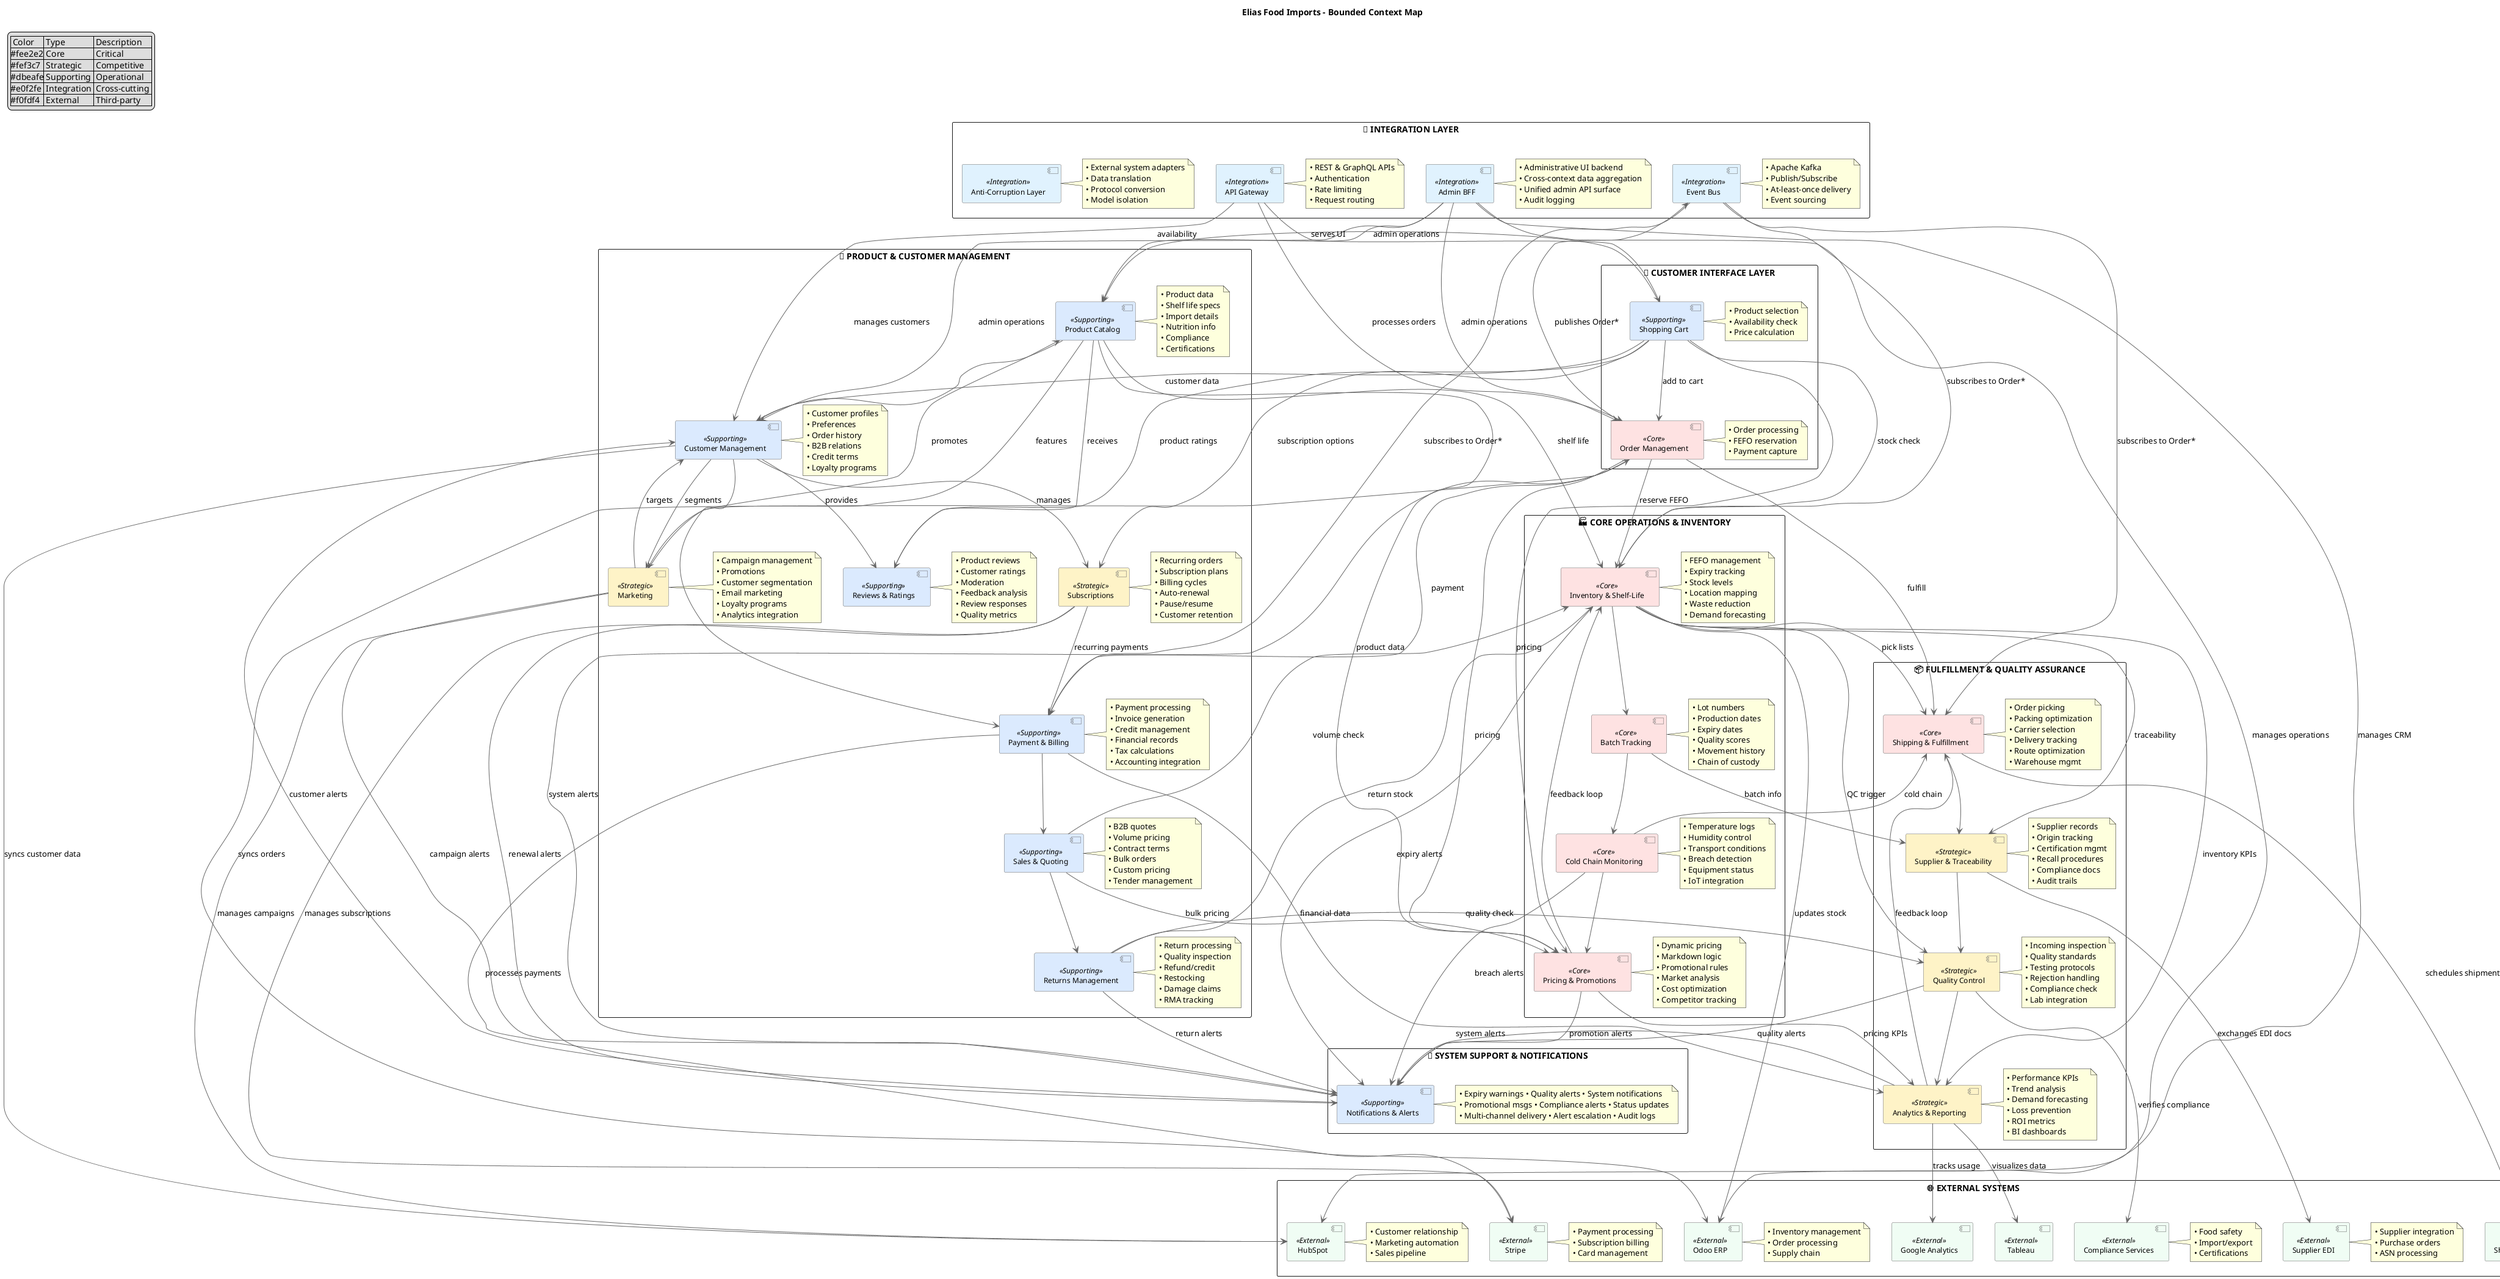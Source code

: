 @startuml efi_context_map

' Simplified diagram using basic components
skinparam component {
    BackgroundColor #dbeafe
    BackgroundColor<<Core>> #fee2e2
    BackgroundColor<<Strategic>> #fef3c7
    BackgroundColor<<Integration>> #e0f2fe
    BackgroundColor<<External>> #f0fdf4
    ArrowColor #666666
    BorderColor #666666
    FontSize 12
}

title Elias Food Imports - Bounded Context Map

legend top left
  | Color | Type | Description |
  |#fee2e2| Core | Critical |
  |#fef3c7| Strategic | Competitive |
  |#dbeafe| Supporting | Operational |
  |#e0f2fe| Integration | Cross-cutting |
  |#f0fdf4| External | Third-party |
endlegend

' Define components
rectangle "🛒 CUSTOMER INTERFACE LAYER" {
  [Shopping Cart] as ShoppingCart <<Supporting>>
  note right of ShoppingCart
    • Product selection
    • Availability check
    • Price calculation
  end note

  [Order Management] as OrderMgmt <<Core>>
  note right of OrderMgmt
    • Order processing
    • FEFO reservation
    • Payment capture
  end note
}


rectangle "👥 PRODUCT & CUSTOMER MANAGEMENT" as ProductCustomerMgmt {
  [Product Catalog] as ProductCatalog <<Supporting>>
    note right of ProductCatalog
        • Product data
        • Shelf life specs
        • Import details
        • Nutrition info
        • Compliance
        • Certifications
    end note

    [Customer Management] as CustomerMgmt <<Supporting>>
    note right of CustomerMgmt
        • Customer profiles
        • Preferences
        • Order history
        • B2B relations
        • Credit terms
        • Loyalty programs
    end note

    [Payment & Billing] as PaymentBilling <<Supporting>>
    note right of PaymentBilling
        • Payment processing
        • Invoice generation
        • Credit management
        • Financial records
        • Tax calculations
        • Accounting integration
    end note

    [Sales & Quoting] as SalesQuoting <<Supporting>>
    note right of SalesQuoting
        • B2B quotes
        • Volume pricing
        • Contract terms
        • Bulk orders
        • Custom pricing
        • Tender management
    end note

    [Returns Management] as ReturnsMgmt <<Supporting>>
    note right of ReturnsMgmt
        • Return processing
        • Quality inspection
        • Refund/credit
        • Restocking
        • Damage claims
        • RMA tracking
    end note
    
    [Subscriptions] as Subscriptions <<Strategic>>
    note right of Subscriptions
        • Recurring orders
        • Subscription plans
        • Billing cycles
        • Auto-renewal
        • Pause/resume
        • Customer retention
    end note
    
    [Reviews & Ratings] as Reviews <<Supporting>>
    note right of Reviews
        • Product reviews
        • Customer ratings
        • Moderation
        • Feedback analysis
        • Review responses
        • Quality metrics
    end note
    
    [Marketing] as Marketing <<Strategic>>
    note right of Marketing
        • Campaign management
        • Promotions
        • Customer segmentation
        • Email marketing
        • Loyalty programs
        • Analytics integration
    end note
}


rectangle "🏭 CORE OPERATIONS & INVENTORY" as CoreOperations {
  [Inventory & Shelf-Life] as InventoryShelfLife <<Core>>
    note right of InventoryShelfLife
        • FEFO management
        • Expiry tracking
        • Stock levels
        • Location mapping
        • Waste reduction
        • Demand forecasting
    end note

    [Batch Tracking] as BatchTracking <<Core>>
    note right of BatchTracking
        • Lot numbers
        • Production dates
        • Expiry dates
        • Quality scores
        • Movement history
        • Chain of custody
    end note

    [Cold Chain Monitoring] as ColdChainMonitor <<Core>>
    note right of ColdChainMonitor
        • Temperature logs
        • Humidity control
        • Transport conditions
        • Breach detection
        • Equipment status
        • IoT integration
    end note

    [Pricing & Promotions] as PricingPromotions <<Core>>
    note right of PricingPromotions
        • Dynamic pricing
        • Markdown logic
        • Promotional rules
        • Market analysis
        • Cost optimization
        • Competitor tracking
    end note
}


rectangle "📦 FULFILLMENT & QUALITY ASSURANCE" as FulfillmentQuality {
  [Shipping & Fulfillment] as ShippingFulfillment <<Core>>
    note right of ShippingFulfillment
        • Order picking
        • Packing optimization
        • Carrier selection
        • Delivery tracking
        • Route optimization
        • Warehouse mgmt
    end note

    [Supplier & Traceability] as SupplierTrace <<Strategic>>
    note right of SupplierTrace
        • Supplier records
        • Origin tracking
        • Certification mgmt
        • Recall procedures
        • Compliance docs
        • Audit trails
    end note

    [Quality Control] as QualityControl <<Strategic>>
    note right of QualityControl
        • Incoming inspection
        • Quality standards
        • Testing protocols
        • Rejection handling
        • Compliance check
        • Lab integration
    end note

    [Analytics & Reporting] as AnalyticsReporting <<Strategic>>
    note right of AnalyticsReporting
        • Performance KPIs
        • Trend analysis
        • Demand forecasting
        • Loss prevention
        • ROI metrics
        • BI dashboards
    end note
}


rectangle "🔔 SYSTEM SUPPORT & NOTIFICATIONS" as SystemSupport {
  [Notifications & Alerts] as NotificationsAlerts <<Supporting>>
    note right of NotificationsAlerts
        • Expiry warnings • Quality alerts • System notifications
        • Promotional msgs • Compliance alerts • Status updates
        • Multi-channel delivery • Alert escalation • Audit logs
    end note
}

' Integration Layer
rectangle "🔄 INTEGRATION LAYER" as IntegrationLayer {
  [Event Bus] as EventBus <<Integration>>
    note right of EventBus
        • Apache Kafka
        • Publish/Subscribe
        • At-least-once delivery
        • Event sourcing
    end note
    
  [API Gateway] as APIGateway <<Integration>>
    note right of APIGateway
        • REST & GraphQL APIs
        • Authentication
        • Rate limiting
        • Request routing
    end note
    
  [Admin BFF] as AdminBFF <<Integration>>
    note right of AdminBFF
        • Administrative UI backend
        • Cross-context data aggregation
        • Unified admin API surface
        • Audit logging
    end note
    
  [Anti-Corruption Layer] as ACL <<Integration>>
    note right of ACL
        • External system adapters
        • Data translation
        • Protocol conversion
        • Model isolation
    end note
}

' External Systems
rectangle "🌐 EXTERNAL SYSTEMS" as ExternalSystems {
  ' Payment & Financial
  [Stripe] as Stripe <<External>>
  note right of Stripe
    • Payment processing
    • Subscription billing
    • Card management
  end note
  
  ' ERP & Operations
  [Odoo ERP] as Odoo <<External>>
  note right of Odoo
    • Inventory management
    • Order processing
    • Supply chain
  end note
  
  ' CRM & Marketing
  [HubSpot] as HubSpot <<External>>
  note right of HubSpot
    • Customer relationship
    • Marketing automation
    • Sales pipeline
  end note
  
  ' Logistics
  [Shipping Carriers] as ShippingCarriers <<External>>
  note right of ShippingCarriers
    • FedEx
    • UPS
    • DHL
    • Local couriers
  end note
  
  ' EDI & B2B
  [Supplier EDI] as SupplierEDI <<External>>
  note right of SupplierEDI
    • Supplier integration
    • Purchase orders
    • ASN processing
  end note
  
  ' Analytics
  [Google Analytics] as GoogleAnalytics <<External>>
  [Tableau] as Tableau <<External>>
  
  ' Compliance
  [Compliance Services] as ComplianceServices <<External>>
  note right of ComplianceServices
    • Food safety
    • Import/export
    • Certifications
  end note
}

' Within Customer Interface Layer
ShoppingCart --> OrderMgmt : add to cart

' Within Product & Customer Management
ProductCatalog --> CustomerMgmt
CustomerMgmt --> PaymentBilling
PaymentBilling --> SalesQuoting
SalesQuoting --> ReturnsMgmt
CustomerMgmt --> Subscriptions : manages
CustomerMgmt --> Reviews : provides
CustomerMgmt --> Marketing : segments
ProductCatalog --> Reviews : receives
ProductCatalog --> Marketing : features
Subscriptions --> PaymentBilling : recurring payments
Marketing --> ProductCatalog : promotes
Marketing --> CustomerMgmt : targets

' Within Core Operations
InventoryShelfLife --> BatchTracking
BatchTracking --> ColdChainMonitor
ColdChainMonitor --> PricingPromotions
PricingPromotions --> InventoryShelfLife : feedback loop

' Within Fulfillment & Quality
ShippingFulfillment --> SupplierTrace
SupplierTrace --> QualityControl
QualityControl --> AnalyticsReporting
AnalyticsReporting --> ShippingFulfillment : feedback loop

' Cross-layer connections
ShoppingCart --> ProductCatalog : availability
ShoppingCart --> CustomerMgmt : customer data
ShoppingCart --> Subscriptions : subscription options
ShoppingCart --> Reviews : product ratings
OrderMgmt --> PaymentBilling : payment
ShoppingCart --> InventoryShelfLife : stock check
ShoppingCart --> PricingPromotions : pricing
OrderMgmt --> InventoryShelfLife : reserve FEFO
OrderMgmt --> PricingPromotions : pricing
OrderMgmt --> ShippingFulfillment : fulfill

ProductCatalog --> InventoryShelfLife : shelf life
ProductCatalog --> PricingPromotions : product data
SalesQuoting --> PricingPromotions : bulk pricing
SalesQuoting --> InventoryShelfLife : volume check
ReturnsMgmt --> InventoryShelfLife : return stock
ReturnsMgmt --> QualityControl : quality check
PaymentBilling --> AnalyticsReporting : financial data

InventoryShelfLife --> ShippingFulfillment : pick lists
InventoryShelfLife --> SupplierTrace : traceability
InventoryShelfLife --> QualityControl : QC trigger
InventoryShelfLife --> AnalyticsReporting : inventory KPIs
BatchTracking --> SupplierTrace : batch info
ColdChainMonitor --> ShippingFulfillment : cold chain
PricingPromotions --> AnalyticsReporting : pricing KPIs

' To Notifications
InventoryShelfLife --> NotificationsAlerts : expiry alerts
ColdChainMonitor --> NotificationsAlerts : breach alerts
PricingPromotions --> NotificationsAlerts : promotion alerts
QualityControl --> NotificationsAlerts : quality alerts
AnalyticsReporting --> NotificationsAlerts : system alerts
ReturnsMgmt --> NotificationsAlerts : return alerts
Subscriptions --> NotificationsAlerts : renewal alerts
Marketing --> NotificationsAlerts : campaign alerts

' From Notifications
NotificationsAlerts --> CustomerMgmt : customer alerts
NotificationsAlerts --> OrderMgmt : system alerts

' Integration Layer connections
AdminBFF --> OrderMgmt : admin operations
AdminBFF --> CustomerMgmt : admin operations
AdminBFF --> ProductCatalog : admin operations

' Event Bus connections
OrderMgmt --> EventBus : publishes Order*
EventBus --> PaymentBilling : subscribes to Order*
EventBus --> ShippingFulfillment : subscribes to Order*
EventBus --> InventoryShelfLife : subscribes to Order*

' API Gateway connections
APIGateway --> ShoppingCart : serves UI
APIGateway --> OrderMgmt : processes orders
APIGateway --> CustomerMgmt : manages customers

' External system connections
PaymentBilling --> Stripe : processes payments
Subscriptions --> Stripe : manages subscriptions
OrderMgmt --> Odoo : syncs orders
InventoryShelfLife --> Odoo : updates stock
CustomerMgmt --> HubSpot : syncs customer data
Marketing --> HubSpot : manages campaigns
ShippingFulfillment --> ShippingCarriers : schedules shipments
SupplierTrace --> SupplierEDI : exchanges EDI docs
AnalyticsReporting --> GoogleAnalytics : tracks usage
AnalyticsReporting --> Tableau : visualizes data
QualityControl --> ComplianceServices : verifies compliance
AdminBFF --> Odoo : manages operations
AdminBFF --> HubSpot : manages CRM

@enduml
